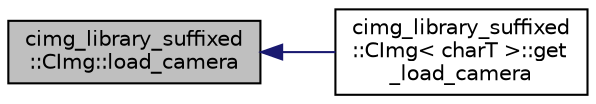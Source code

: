 digraph "cimg_library_suffixed::CImg::load_camera"
{
  edge [fontname="Helvetica",fontsize="10",labelfontname="Helvetica",labelfontsize="10"];
  node [fontname="Helvetica",fontsize="10",shape=record];
  rankdir="LR";
  Node1 [label="cimg_library_suffixed\l::CImg::load_camera",height=0.2,width=0.4,color="black", fillcolor="grey75", style="filled" fontcolor="black"];
  Node1 -> Node2 [dir="back",color="midnightblue",fontsize="10",style="solid",fontname="Helvetica"];
  Node2 [label="cimg_library_suffixed\l::CImg\< charT \>::get\l_load_camera",height=0.2,width=0.4,color="black", fillcolor="white", style="filled",URL="$structcimg__library__suffixed_1_1_c_img.html#aea35fea32f1b58e120a0d26f04ebcb1e",tooltip="Load image from a camera stream, using OpenCV ."];
}
